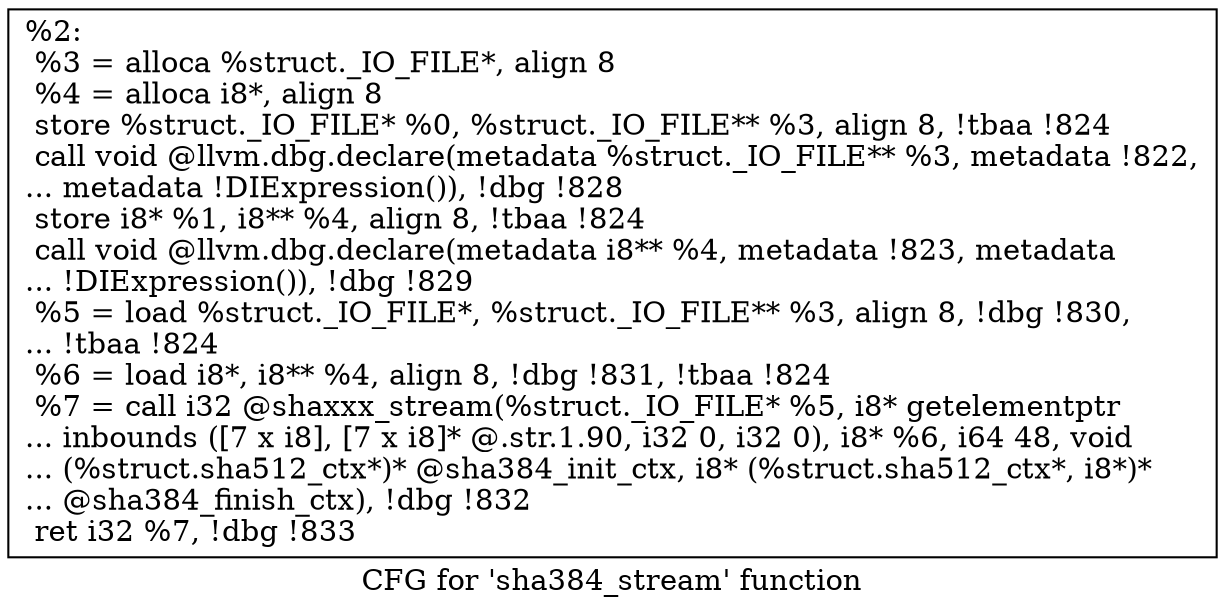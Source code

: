 digraph "CFG for 'sha384_stream' function" {
	label="CFG for 'sha384_stream' function";

	Node0x2761f70 [shape=record,label="{%2:\l  %3 = alloca %struct._IO_FILE*, align 8\l  %4 = alloca i8*, align 8\l  store %struct._IO_FILE* %0, %struct._IO_FILE** %3, align 8, !tbaa !824\l  call void @llvm.dbg.declare(metadata %struct._IO_FILE** %3, metadata !822,\l... metadata !DIExpression()), !dbg !828\l  store i8* %1, i8** %4, align 8, !tbaa !824\l  call void @llvm.dbg.declare(metadata i8** %4, metadata !823, metadata\l... !DIExpression()), !dbg !829\l  %5 = load %struct._IO_FILE*, %struct._IO_FILE** %3, align 8, !dbg !830,\l... !tbaa !824\l  %6 = load i8*, i8** %4, align 8, !dbg !831, !tbaa !824\l  %7 = call i32 @shaxxx_stream(%struct._IO_FILE* %5, i8* getelementptr\l... inbounds ([7 x i8], [7 x i8]* @.str.1.90, i32 0, i32 0), i8* %6, i64 48, void\l... (%struct.sha512_ctx*)* @sha384_init_ctx, i8* (%struct.sha512_ctx*, i8*)*\l... @sha384_finish_ctx), !dbg !832\l  ret i32 %7, !dbg !833\l}"];
}
